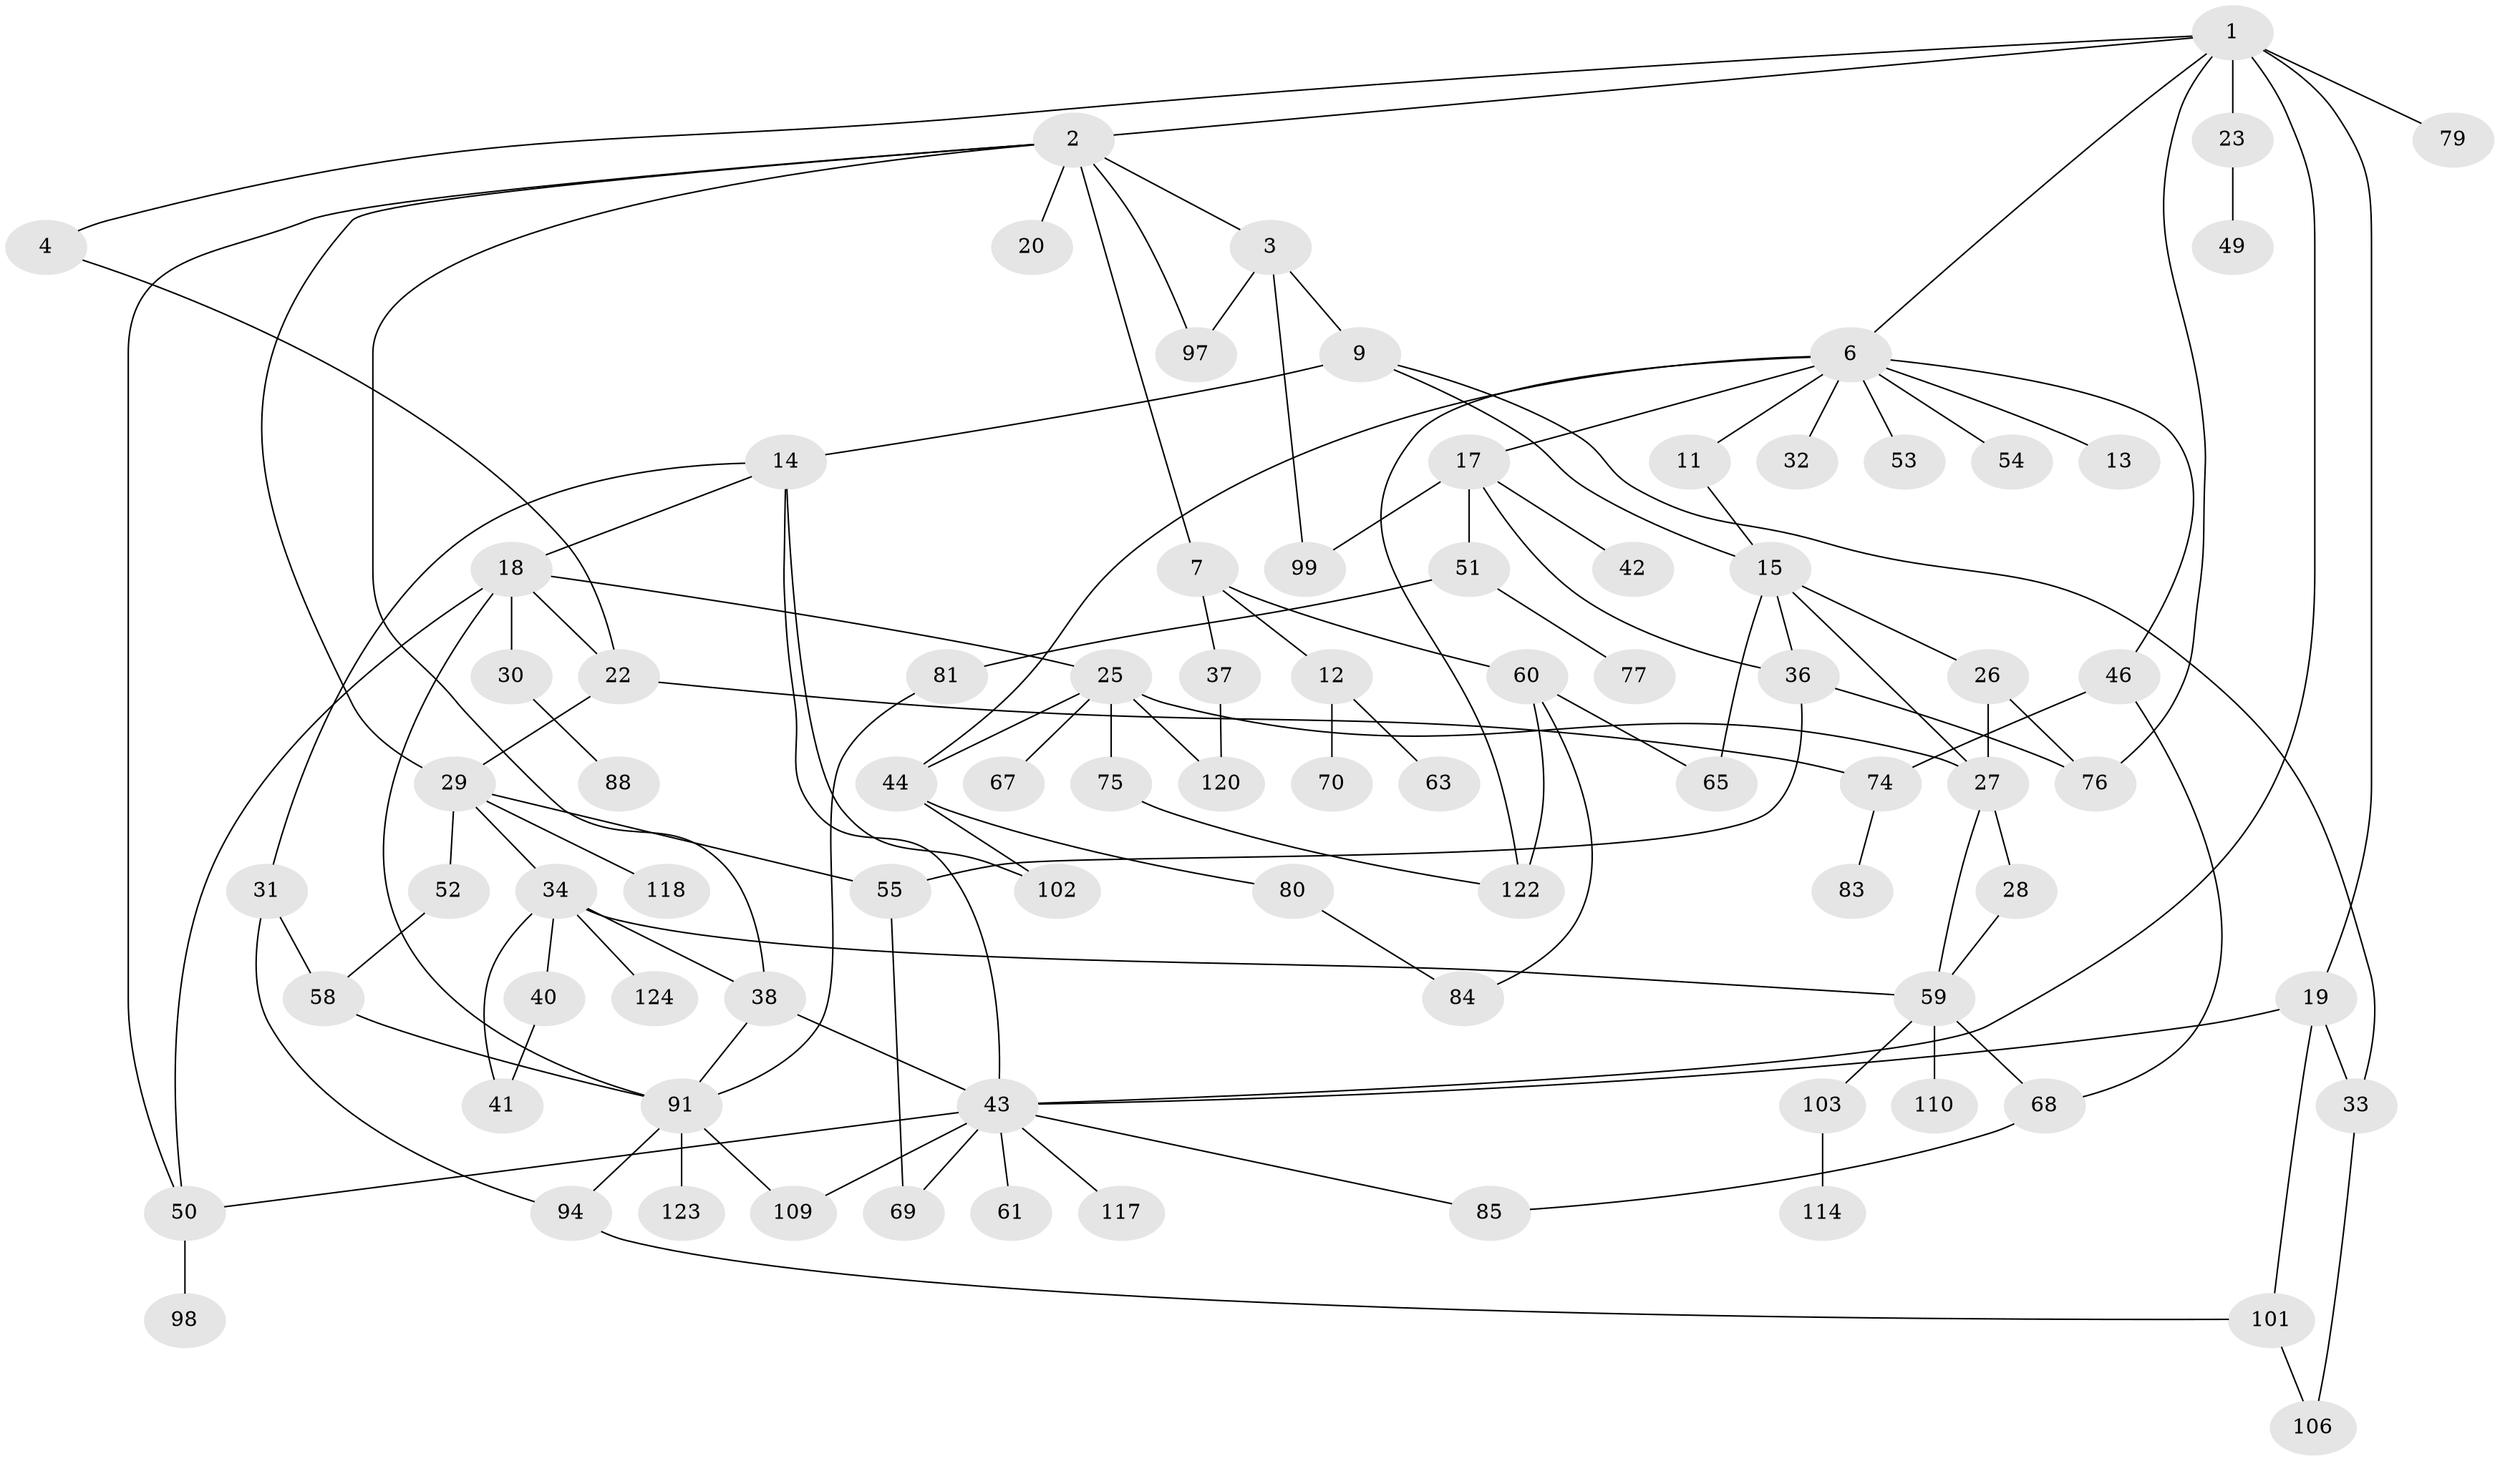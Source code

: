 // original degree distribution, {7: 0.016, 6: 0.048, 4: 0.136, 2: 0.328, 8: 0.008, 3: 0.224, 1: 0.216, 5: 0.024}
// Generated by graph-tools (version 1.1) at 2025/10/02/27/25 16:10:51]
// undirected, 83 vertices, 122 edges
graph export_dot {
graph [start="1"]
  node [color=gray90,style=filled];
  1 [super="+71"];
  2 [super="+5"];
  3 [super="+16"];
  4;
  6 [super="+8"];
  7 [super="+56"];
  9 [super="+10"];
  11;
  12 [super="+57"];
  13;
  14 [super="+21"];
  15 [super="+93"];
  17 [super="+78"];
  18 [super="+24"];
  19;
  20;
  22 [super="+111"];
  23 [super="+73"];
  25 [super="+66"];
  26 [super="+89"];
  27 [super="+47"];
  28 [super="+35"];
  29 [super="+45"];
  30;
  31 [super="+121"];
  32;
  33 [super="+90"];
  34 [super="+39"];
  36;
  37 [super="+113"];
  38 [super="+64"];
  40;
  41 [super="+48"];
  42;
  43 [super="+96"];
  44 [super="+62"];
  46 [super="+72"];
  49;
  50 [super="+115"];
  51;
  52;
  53;
  54;
  55 [super="+108"];
  58 [super="+112"];
  59 [super="+95"];
  60 [super="+86"];
  61;
  63;
  65;
  67 [super="+119"];
  68 [super="+105"];
  69;
  70;
  74;
  75 [super="+104"];
  76 [super="+87"];
  77;
  79 [super="+100"];
  80;
  81 [super="+82"];
  83;
  84 [super="+92"];
  85;
  88;
  91 [super="+107"];
  94;
  97;
  98 [super="+116"];
  99;
  101;
  102;
  103;
  106;
  109;
  110;
  114;
  117 [super="+125"];
  118;
  120;
  122;
  123;
  124;
  1 -- 2;
  1 -- 4;
  1 -- 6;
  1 -- 19;
  1 -- 23 [weight=2];
  1 -- 79;
  1 -- 43;
  1 -- 76;
  2 -- 3;
  2 -- 20;
  2 -- 38;
  2 -- 29;
  2 -- 97;
  2 -- 7;
  2 -- 50;
  3 -- 9;
  3 -- 97;
  3 -- 99;
  4 -- 22;
  6 -- 11;
  6 -- 13;
  6 -- 17;
  6 -- 32;
  6 -- 44;
  6 -- 53;
  6 -- 54;
  6 -- 46;
  6 -- 122;
  7 -- 12;
  7 -- 37;
  7 -- 60;
  9 -- 14 [weight=2];
  9 -- 33;
  9 -- 15;
  11 -- 15;
  12 -- 70;
  12 -- 63;
  14 -- 18;
  14 -- 102;
  14 -- 43;
  14 -- 31;
  15 -- 26;
  15 -- 65;
  15 -- 36;
  15 -- 27;
  17 -- 36;
  17 -- 42;
  17 -- 51;
  17 -- 99;
  18 -- 22;
  18 -- 25;
  18 -- 30;
  18 -- 50;
  18 -- 91;
  19 -- 33;
  19 -- 101;
  19 -- 43;
  22 -- 29;
  22 -- 74;
  23 -- 49;
  25 -- 67;
  25 -- 75;
  25 -- 120;
  25 -- 44;
  25 -- 27;
  26 -- 27;
  26 -- 76;
  27 -- 28;
  27 -- 59;
  28 -- 59;
  29 -- 34;
  29 -- 52;
  29 -- 118;
  29 -- 55;
  30 -- 88;
  31 -- 58;
  31 -- 94;
  33 -- 106;
  34 -- 40;
  34 -- 124;
  34 -- 38;
  34 -- 59;
  34 -- 41;
  36 -- 55;
  36 -- 76;
  37 -- 120;
  38 -- 91;
  38 -- 43;
  40 -- 41;
  43 -- 61;
  43 -- 117;
  43 -- 85;
  43 -- 69;
  43 -- 109;
  43 -- 50;
  44 -- 80;
  44 -- 102;
  46 -- 68;
  46 -- 74;
  50 -- 98;
  51 -- 77;
  51 -- 81 [weight=2];
  52 -- 58;
  55 -- 69;
  58 -- 91;
  59 -- 110;
  59 -- 68;
  59 -- 103;
  60 -- 84;
  60 -- 65;
  60 -- 122;
  68 -- 85;
  74 -- 83;
  75 -- 122;
  80 -- 84;
  81 -- 91;
  91 -- 94;
  91 -- 123;
  91 -- 109;
  94 -- 101;
  101 -- 106;
  103 -- 114;
}

